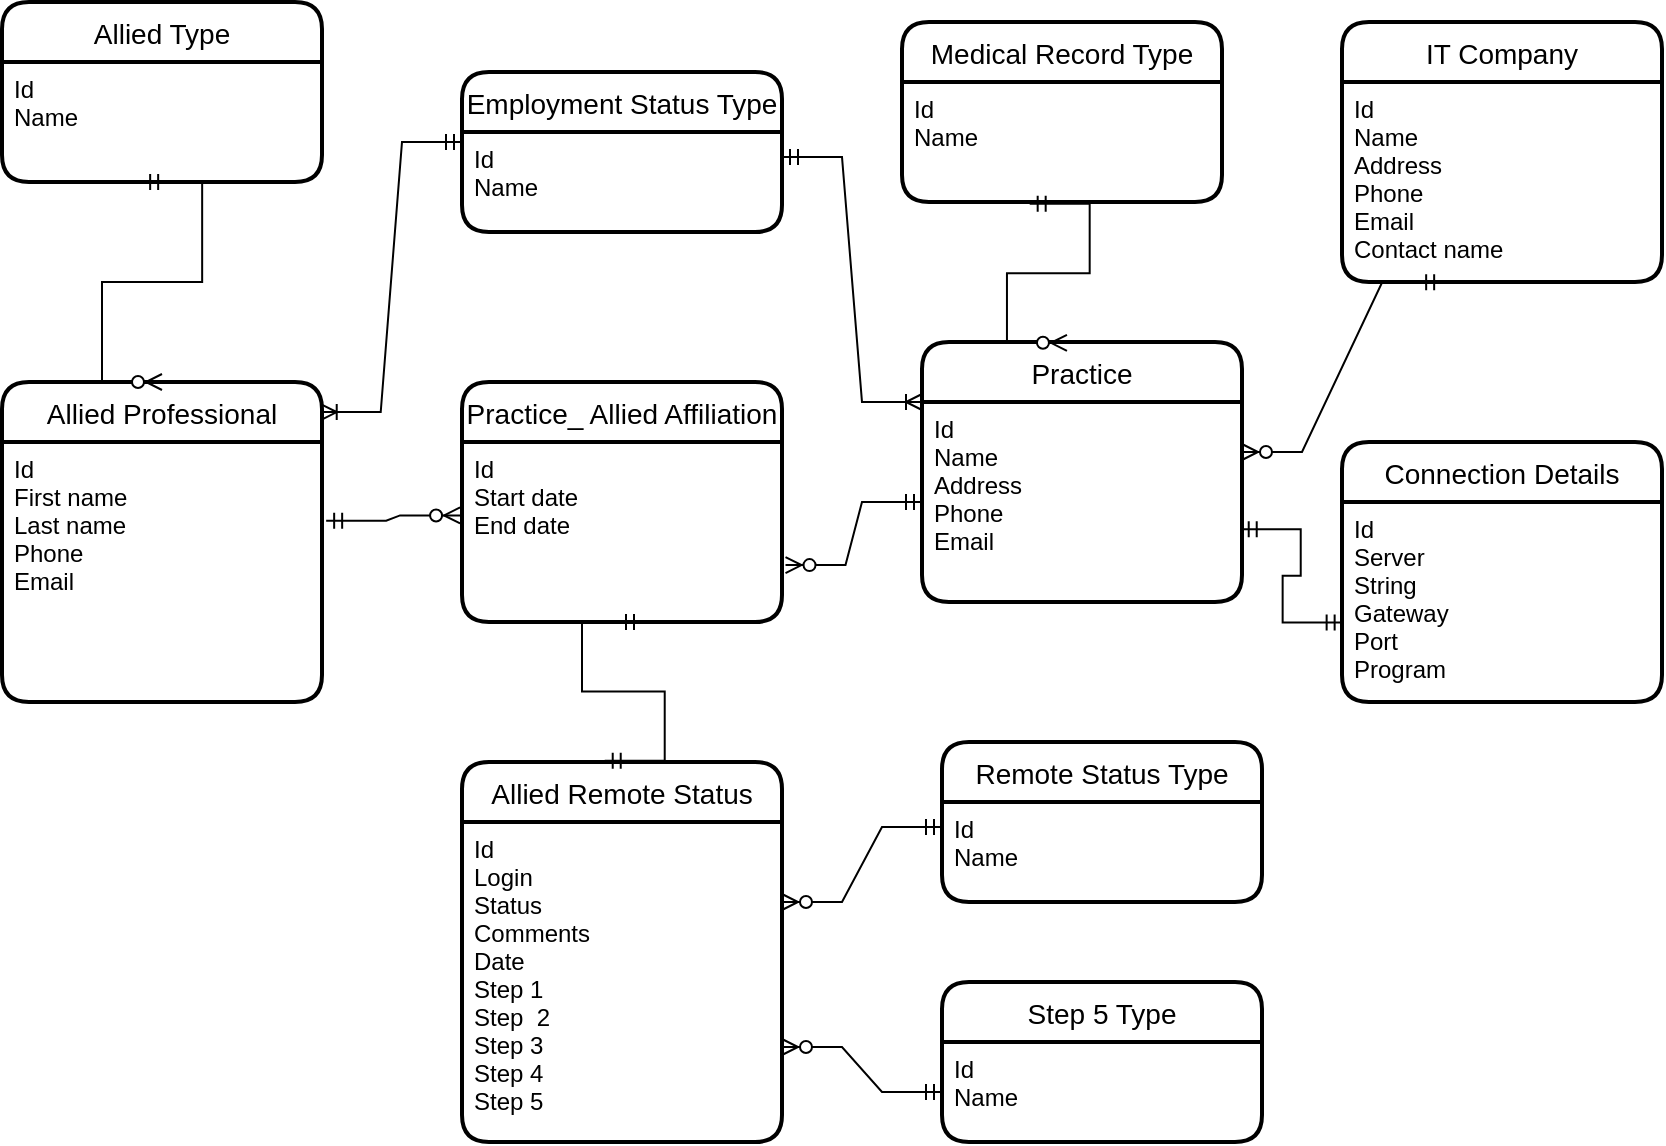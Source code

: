 <mxfile version="20.6.0" type="github">
  <diagram id="9jJcs49kHszxmSnNq9vT" name="Page-1">
    <mxGraphModel dx="981" dy="654" grid="1" gridSize="10" guides="1" tooltips="1" connect="1" arrows="1" fold="1" page="1" pageScale="1" pageWidth="850" pageHeight="1100" math="0" shadow="0">
      <root>
        <mxCell id="0" />
        <mxCell id="1" parent="0" />
        <mxCell id="-loRydjfzgZqf3nSCmC6-1" value="Allied Type" style="swimlane;childLayout=stackLayout;horizontal=1;startSize=30;horizontalStack=0;rounded=1;fontSize=14;fontStyle=0;strokeWidth=2;resizeParent=0;resizeLast=1;shadow=0;dashed=0;align=center;" parent="1" vertex="1">
          <mxGeometry x="10" y="30" width="160" height="90" as="geometry" />
        </mxCell>
        <mxCell id="-loRydjfzgZqf3nSCmC6-2" value="Id&#xa;Name" style="align=left;strokeColor=none;fillColor=none;spacingLeft=4;fontSize=12;verticalAlign=top;resizable=0;rotatable=0;part=1;" parent="-loRydjfzgZqf3nSCmC6-1" vertex="1">
          <mxGeometry y="30" width="160" height="60" as="geometry" />
        </mxCell>
        <mxCell id="-loRydjfzgZqf3nSCmC6-3" value="Allied Professional" style="swimlane;childLayout=stackLayout;horizontal=1;startSize=30;horizontalStack=0;rounded=1;fontSize=14;fontStyle=0;strokeWidth=2;resizeParent=0;resizeLast=1;shadow=0;dashed=0;align=center;" parent="1" vertex="1">
          <mxGeometry x="10" y="220" width="160" height="160" as="geometry" />
        </mxCell>
        <mxCell id="-loRydjfzgZqf3nSCmC6-4" value="Id&#xa;First name&#xa;Last name&#xa;Phone&#xa;Email&#xa; " style="align=left;strokeColor=none;fillColor=none;spacingLeft=4;fontSize=12;verticalAlign=top;resizable=0;rotatable=0;part=1;" parent="-loRydjfzgZqf3nSCmC6-3" vertex="1">
          <mxGeometry y="30" width="160" height="130" as="geometry" />
        </mxCell>
        <mxCell id="-loRydjfzgZqf3nSCmC6-5" value="Practice_ Allied Affiliation" style="swimlane;childLayout=stackLayout;horizontal=1;startSize=30;horizontalStack=0;rounded=1;fontSize=14;fontStyle=0;strokeWidth=2;resizeParent=0;resizeLast=1;shadow=0;dashed=0;align=center;" parent="1" vertex="1">
          <mxGeometry x="240" y="220" width="160" height="120" as="geometry" />
        </mxCell>
        <mxCell id="-loRydjfzgZqf3nSCmC6-6" value="Id&#xa;Start date&#xa;End date" style="align=left;strokeColor=none;fillColor=none;spacingLeft=4;fontSize=12;verticalAlign=top;resizable=0;rotatable=0;part=1;" parent="-loRydjfzgZqf3nSCmC6-5" vertex="1">
          <mxGeometry y="30" width="160" height="90" as="geometry" />
        </mxCell>
        <mxCell id="-loRydjfzgZqf3nSCmC6-9" value="Medical Record Type" style="swimlane;childLayout=stackLayout;horizontal=1;startSize=30;horizontalStack=0;rounded=1;fontSize=14;fontStyle=0;strokeWidth=2;resizeParent=0;resizeLast=1;shadow=0;dashed=0;align=center;" parent="1" vertex="1">
          <mxGeometry x="460" y="40" width="160" height="90" as="geometry" />
        </mxCell>
        <mxCell id="-loRydjfzgZqf3nSCmC6-10" value="Id&#xa;Name" style="align=left;strokeColor=none;fillColor=none;spacingLeft=4;fontSize=12;verticalAlign=top;resizable=0;rotatable=0;part=1;" parent="-loRydjfzgZqf3nSCmC6-9" vertex="1">
          <mxGeometry y="30" width="160" height="60" as="geometry" />
        </mxCell>
        <mxCell id="-loRydjfzgZqf3nSCmC6-11" value="IT Company" style="swimlane;childLayout=stackLayout;horizontal=1;startSize=30;horizontalStack=0;rounded=1;fontSize=14;fontStyle=0;strokeWidth=2;resizeParent=0;resizeLast=1;shadow=0;dashed=0;align=center;" parent="1" vertex="1">
          <mxGeometry x="680" y="40" width="160" height="130" as="geometry" />
        </mxCell>
        <mxCell id="-loRydjfzgZqf3nSCmC6-12" value="Id&#xa;Name&#xa;Address&#xa;Phone&#xa;Email&#xa;Contact name" style="align=left;strokeColor=none;fillColor=none;spacingLeft=4;fontSize=12;verticalAlign=top;resizable=0;rotatable=0;part=1;" parent="-loRydjfzgZqf3nSCmC6-11" vertex="1">
          <mxGeometry y="30" width="160" height="90" as="geometry" />
        </mxCell>
        <mxCell id="-loRydjfzgZqf3nSCmC6-27" value="&#xa;&#xa;" style="align=left;strokeColor=none;fillColor=none;spacingLeft=4;fontSize=12;verticalAlign=top;resizable=0;rotatable=0;part=1;" parent="-loRydjfzgZqf3nSCmC6-11" vertex="1">
          <mxGeometry y="120" width="160" height="10" as="geometry" />
        </mxCell>
        <mxCell id="-loRydjfzgZqf3nSCmC6-13" value="Practice" style="swimlane;childLayout=stackLayout;horizontal=1;startSize=30;horizontalStack=0;rounded=1;fontSize=14;fontStyle=0;strokeWidth=2;resizeParent=0;resizeLast=1;shadow=0;dashed=0;align=center;" parent="1" vertex="1">
          <mxGeometry x="470" y="200" width="160" height="130" as="geometry" />
        </mxCell>
        <mxCell id="-loRydjfzgZqf3nSCmC6-14" value="Id&#xa;Name&#xa;Address&#xa;Phone&#xa;Email" style="align=left;strokeColor=none;fillColor=none;spacingLeft=4;fontSize=12;verticalAlign=top;resizable=0;rotatable=0;part=1;" parent="-loRydjfzgZqf3nSCmC6-13" vertex="1">
          <mxGeometry y="30" width="160" height="100" as="geometry" />
        </mxCell>
        <mxCell id="-loRydjfzgZqf3nSCmC6-15" value="Allied Remote Status" style="swimlane;childLayout=stackLayout;horizontal=1;startSize=30;horizontalStack=0;rounded=1;fontSize=14;fontStyle=0;strokeWidth=2;resizeParent=0;resizeLast=1;shadow=0;dashed=0;align=center;" parent="1" vertex="1">
          <mxGeometry x="240" y="410" width="160" height="190" as="geometry" />
        </mxCell>
        <mxCell id="-loRydjfzgZqf3nSCmC6-16" value="Id&#xa;Login&#xa;Status&#xa;Comments&#xa;Date&#xa;Step 1&#xa;Step  2&#xa;Step 3&#xa;Step 4&#xa;Step 5&#xa;" style="align=left;strokeColor=none;fillColor=none;spacingLeft=4;fontSize=12;verticalAlign=top;resizable=0;rotatable=0;part=1;" parent="-loRydjfzgZqf3nSCmC6-15" vertex="1">
          <mxGeometry y="30" width="160" height="160" as="geometry" />
        </mxCell>
        <mxCell id="-loRydjfzgZqf3nSCmC6-17" value="Connection Details" style="swimlane;childLayout=stackLayout;horizontal=1;startSize=30;horizontalStack=0;rounded=1;fontSize=14;fontStyle=0;strokeWidth=2;resizeParent=0;resizeLast=1;shadow=0;dashed=0;align=center;" parent="1" vertex="1">
          <mxGeometry x="680" y="250" width="160" height="130" as="geometry" />
        </mxCell>
        <mxCell id="-loRydjfzgZqf3nSCmC6-18" value="Id&#xa;Server&#xa;String&#xa;Gateway&#xa;Port&#xa;Program" style="align=left;strokeColor=none;fillColor=none;spacingLeft=4;fontSize=12;verticalAlign=top;resizable=0;rotatable=0;part=1;" parent="-loRydjfzgZqf3nSCmC6-17" vertex="1">
          <mxGeometry y="30" width="160" height="100" as="geometry" />
        </mxCell>
        <mxCell id="-loRydjfzgZqf3nSCmC6-19" value="Remote Status Type" style="swimlane;childLayout=stackLayout;horizontal=1;startSize=30;horizontalStack=0;rounded=1;fontSize=14;fontStyle=0;strokeWidth=2;resizeParent=0;resizeLast=1;shadow=0;dashed=0;align=center;" parent="1" vertex="1">
          <mxGeometry x="480" y="400" width="160" height="80" as="geometry" />
        </mxCell>
        <mxCell id="-loRydjfzgZqf3nSCmC6-20" value="Id&#xa;Name" style="align=left;strokeColor=none;fillColor=none;spacingLeft=4;fontSize=12;verticalAlign=top;resizable=0;rotatable=0;part=1;" parent="-loRydjfzgZqf3nSCmC6-19" vertex="1">
          <mxGeometry y="30" width="160" height="50" as="geometry" />
        </mxCell>
        <mxCell id="-loRydjfzgZqf3nSCmC6-21" value="Step 5 Type" style="swimlane;childLayout=stackLayout;horizontal=1;startSize=30;horizontalStack=0;rounded=1;fontSize=14;fontStyle=0;strokeWidth=2;resizeParent=0;resizeLast=1;shadow=0;dashed=0;align=center;" parent="1" vertex="1">
          <mxGeometry x="480" y="520" width="160" height="80" as="geometry" />
        </mxCell>
        <mxCell id="-loRydjfzgZqf3nSCmC6-22" value="Id&#xa;Name" style="align=left;strokeColor=none;fillColor=none;spacingLeft=4;fontSize=12;verticalAlign=top;resizable=0;rotatable=0;part=1;" parent="-loRydjfzgZqf3nSCmC6-21" vertex="1">
          <mxGeometry y="30" width="160" height="50" as="geometry" />
        </mxCell>
        <mxCell id="-loRydjfzgZqf3nSCmC6-23" value="Employment Status Type" style="swimlane;childLayout=stackLayout;horizontal=1;startSize=30;horizontalStack=0;rounded=1;fontSize=14;fontStyle=0;strokeWidth=2;resizeParent=0;resizeLast=1;shadow=0;dashed=0;align=center;" parent="1" vertex="1">
          <mxGeometry x="240" y="65" width="160" height="80" as="geometry" />
        </mxCell>
        <mxCell id="-loRydjfzgZqf3nSCmC6-24" value="Id&#xa;Name" style="align=left;strokeColor=none;fillColor=none;spacingLeft=4;fontSize=12;verticalAlign=top;resizable=0;rotatable=0;part=1;" parent="-loRydjfzgZqf3nSCmC6-23" vertex="1">
          <mxGeometry y="30" width="160" height="50" as="geometry" />
        </mxCell>
        <mxCell id="-loRydjfzgZqf3nSCmC6-33" value="" style="edgeStyle=entityRelationEdgeStyle;fontSize=12;html=1;endArrow=ERzeroToMany;startArrow=ERmandOne;rounded=0;entryX=0.5;entryY=0;entryDx=0;entryDy=0;exitX=0.438;exitY=1;exitDx=0;exitDy=0;exitPerimeter=0;" parent="1" source="-loRydjfzgZqf3nSCmC6-2" target="-loRydjfzgZqf3nSCmC6-3" edge="1">
          <mxGeometry width="100" height="100" relative="1" as="geometry">
            <mxPoint x="160.08" y="60" as="sourcePoint" />
            <mxPoint x="60.08" y="160" as="targetPoint" />
          </mxGeometry>
        </mxCell>
        <mxCell id="-loRydjfzgZqf3nSCmC6-34" value="" style="edgeStyle=entityRelationEdgeStyle;fontSize=12;html=1;endArrow=ERzeroToMany;startArrow=ERmandOne;rounded=0;entryX=-0.006;entryY=0.408;entryDx=0;entryDy=0;entryPerimeter=0;exitX=1.013;exitY=0.303;exitDx=0;exitDy=0;exitPerimeter=0;" parent="1" source="-loRydjfzgZqf3nSCmC6-4" target="-loRydjfzgZqf3nSCmC6-6" edge="1">
          <mxGeometry width="100" height="100" relative="1" as="geometry">
            <mxPoint x="140" y="430" as="sourcePoint" />
            <mxPoint x="240" y="330" as="targetPoint" />
          </mxGeometry>
        </mxCell>
        <mxCell id="-loRydjfzgZqf3nSCmC6-35" value="" style="edgeStyle=entityRelationEdgeStyle;fontSize=12;html=1;endArrow=ERzeroToMany;startArrow=ERmandOne;rounded=0;exitX=0;exitY=0.5;exitDx=0;exitDy=0;entryX=1.011;entryY=0.684;entryDx=0;entryDy=0;entryPerimeter=0;" parent="1" source="-loRydjfzgZqf3nSCmC6-14" target="-loRydjfzgZqf3nSCmC6-6" edge="1">
          <mxGeometry width="100" height="100" relative="1" as="geometry">
            <mxPoint x="600" y="160" as="sourcePoint" />
            <mxPoint x="400" y="280" as="targetPoint" />
          </mxGeometry>
        </mxCell>
        <mxCell id="-loRydjfzgZqf3nSCmC6-36" value="" style="edgeStyle=entityRelationEdgeStyle;fontSize=12;html=1;endArrow=ERzeroToMany;startArrow=ERmandOne;rounded=0;exitX=0.399;exitY=1.014;exitDx=0;exitDy=0;exitPerimeter=0;entryX=0.453;entryY=0.003;entryDx=0;entryDy=0;entryPerimeter=0;" parent="1" source="-loRydjfzgZqf3nSCmC6-10" target="-loRydjfzgZqf3nSCmC6-13" edge="1">
          <mxGeometry width="100" height="100" relative="1" as="geometry">
            <mxPoint x="330" y="155" as="sourcePoint" />
            <mxPoint x="440" y="220" as="targetPoint" />
          </mxGeometry>
        </mxCell>
        <mxCell id="-loRydjfzgZqf3nSCmC6-37" value="" style="edgeStyle=entityRelationEdgeStyle;fontSize=12;html=1;endArrow=ERzeroToMany;startArrow=ERmandOne;rounded=0;entryX=1;entryY=0.25;entryDx=0;entryDy=0;exitX=0.313;exitY=1.014;exitDx=0;exitDy=0;exitPerimeter=0;" parent="1" source="-loRydjfzgZqf3nSCmC6-27" target="-loRydjfzgZqf3nSCmC6-14" edge="1">
          <mxGeometry width="100" height="100" relative="1" as="geometry">
            <mxPoint x="760" y="170" as="sourcePoint" />
            <mxPoint x="660" y="270" as="targetPoint" />
          </mxGeometry>
        </mxCell>
        <mxCell id="-loRydjfzgZqf3nSCmC6-39" value="" style="edgeStyle=entityRelationEdgeStyle;fontSize=12;html=1;endArrow=ERzeroToMany;startArrow=ERmandOne;rounded=0;exitX=0;exitY=0.25;exitDx=0;exitDy=0;entryX=1;entryY=0.25;entryDx=0;entryDy=0;" parent="1" source="-loRydjfzgZqf3nSCmC6-20" target="-loRydjfzgZqf3nSCmC6-16" edge="1">
          <mxGeometry width="100" height="100" relative="1" as="geometry">
            <mxPoint x="530" y="500" as="sourcePoint" />
            <mxPoint x="430" y="600" as="targetPoint" />
          </mxGeometry>
        </mxCell>
        <mxCell id="-loRydjfzgZqf3nSCmC6-40" value="" style="edgeStyle=entityRelationEdgeStyle;fontSize=12;html=1;endArrow=ERzeroToMany;startArrow=ERmandOne;rounded=0;exitX=0;exitY=0.5;exitDx=0;exitDy=0;entryX=1;entryY=0.75;entryDx=0;entryDy=0;" parent="1" source="-loRydjfzgZqf3nSCmC6-22" target="-loRydjfzgZqf3nSCmC6-15" edge="1">
          <mxGeometry width="100" height="100" relative="1" as="geometry">
            <mxPoint x="500" y="627.5" as="sourcePoint" />
            <mxPoint x="380" y="612.5" as="targetPoint" />
          </mxGeometry>
        </mxCell>
        <mxCell id="-loRydjfzgZqf3nSCmC6-41" value="" style="edgeStyle=entityRelationEdgeStyle;fontSize=12;html=1;endArrow=ERoneToMany;startArrow=ERmandOne;rounded=0;exitX=0;exitY=0.1;exitDx=0;exitDy=0;entryX=0.996;entryY=0.094;entryDx=0;entryDy=0;entryPerimeter=0;exitPerimeter=0;" parent="1" source="-loRydjfzgZqf3nSCmC6-24" target="-loRydjfzgZqf3nSCmC6-3" edge="1">
          <mxGeometry width="100" height="100" relative="1" as="geometry">
            <mxPoint x="90" y="460" as="sourcePoint" />
            <mxPoint x="190" y="360" as="targetPoint" />
          </mxGeometry>
        </mxCell>
        <mxCell id="-loRydjfzgZqf3nSCmC6-42" value="" style="edgeStyle=entityRelationEdgeStyle;fontSize=12;html=1;endArrow=ERoneToMany;startArrow=ERmandOne;rounded=0;exitX=1;exitY=0.25;exitDx=0;exitDy=0;entryX=0;entryY=0;entryDx=0;entryDy=0;" parent="1" source="-loRydjfzgZqf3nSCmC6-24" target="-loRydjfzgZqf3nSCmC6-14" edge="1">
          <mxGeometry width="100" height="100" relative="1" as="geometry">
            <mxPoint x="180" y="500" as="sourcePoint" />
            <mxPoint x="280" y="400" as="targetPoint" />
          </mxGeometry>
        </mxCell>
        <mxCell id="-loRydjfzgZqf3nSCmC6-43" value="" style="edgeStyle=entityRelationEdgeStyle;fontSize=12;html=1;endArrow=ERmandOne;startArrow=ERmandOne;rounded=0;exitX=0.446;exitY=-0.003;exitDx=0;exitDy=0;exitPerimeter=0;" parent="1" source="-loRydjfzgZqf3nSCmC6-15" edge="1">
          <mxGeometry width="100" height="100" relative="1" as="geometry">
            <mxPoint x="320" y="400" as="sourcePoint" />
            <mxPoint x="330" y="340" as="targetPoint" />
          </mxGeometry>
        </mxCell>
        <mxCell id="VN9F0jGpOZhFaF8UQofA-1" value="" style="edgeStyle=entityRelationEdgeStyle;fontSize=12;html=1;endArrow=ERmandOne;startArrow=ERmandOne;rounded=0;entryX=0.002;entryY=0.602;entryDx=0;entryDy=0;entryPerimeter=0;exitX=0.996;exitY=0.636;exitDx=0;exitDy=0;exitPerimeter=0;" edge="1" parent="1" source="-loRydjfzgZqf3nSCmC6-14" target="-loRydjfzgZqf3nSCmC6-18">
          <mxGeometry width="100" height="100" relative="1" as="geometry">
            <mxPoint x="630" y="335" as="sourcePoint" />
            <mxPoint x="730" y="235" as="targetPoint" />
          </mxGeometry>
        </mxCell>
      </root>
    </mxGraphModel>
  </diagram>
</mxfile>
